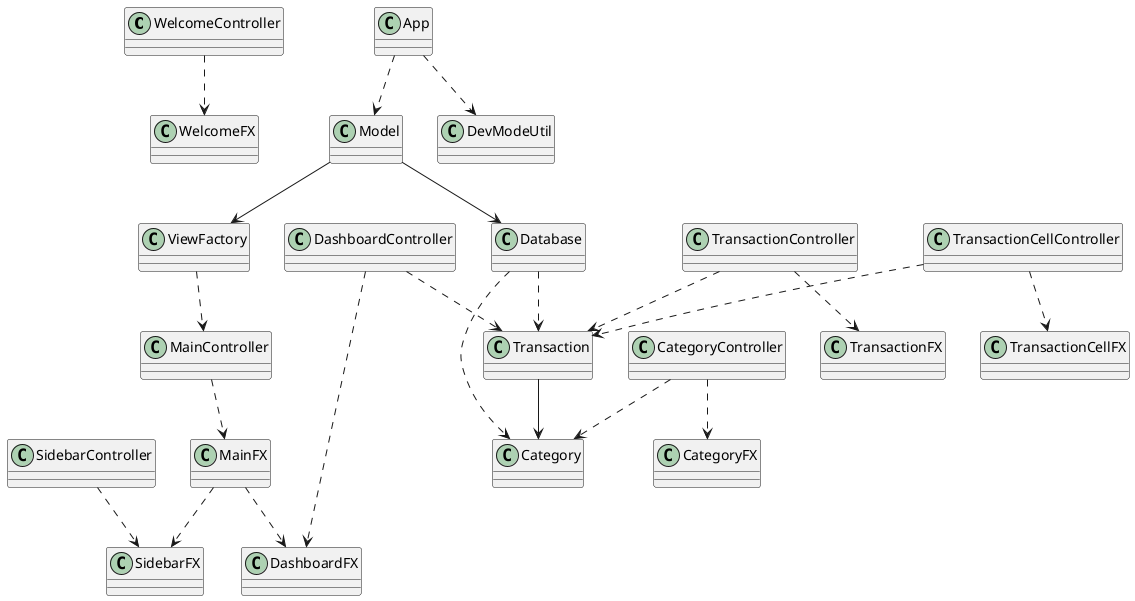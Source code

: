 @startuml


WelcomeController ..> WelcomeFX
SidebarController ..> SidebarFX
MainController ..> MainFX
DashboardController ..> DashboardFX
TransactionController ..> TransactionFX
CategoryController ..> CategoryFX
TransactionCellController ..> TransactionCellFX

MainFX ..> SidebarFX
MainFX ..> DashboardFX

App ..> DevModeUtil
App ..> Model

Model --> ViewFactory
Model --> Database

Database ..> Transaction
Database ..> Category

Transaction --> Category

TransactionController ..> Transaction
TransactionCellController ..> Transaction
DashboardController ..> Transaction

CategoryController ..> Category

ViewFactory ..> MainController






@enduml